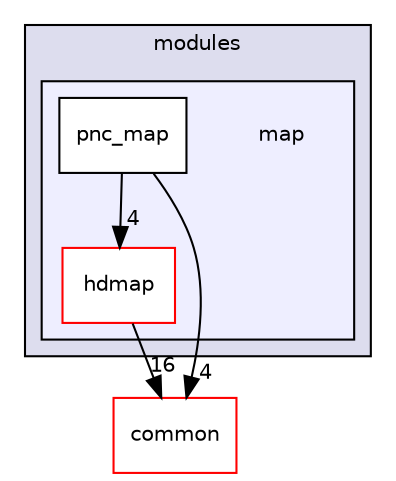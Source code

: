 digraph "modules/map" {
  compound=true
  node [ fontsize="10", fontname="Helvetica"];
  edge [ labelfontsize="10", labelfontname="Helvetica"];
  subgraph clusterdir_e05d7e2b1ecd646af5bb94391405f3b5 {
    graph [ bgcolor="#ddddee", pencolor="black", label="modules" fontname="Helvetica", fontsize="10", URL="dir_e05d7e2b1ecd646af5bb94391405f3b5.html"]
  subgraph clusterdir_bc4fbd717b8d61d0dc75a15f0986d7f7 {
    graph [ bgcolor="#eeeeff", pencolor="black", label="" URL="dir_bc4fbd717b8d61d0dc75a15f0986d7f7.html"];
    dir_bc4fbd717b8d61d0dc75a15f0986d7f7 [shape=plaintext label="map"];
    dir_0ec004f27ee8faf85b054af39a152a49 [shape=box label="hdmap" color="red" fillcolor="white" style="filled" URL="dir_0ec004f27ee8faf85b054af39a152a49.html"];
    dir_ecfad024b1ac3e22b166537d47ffb8b0 [shape=box label="pnc_map" color="black" fillcolor="white" style="filled" URL="dir_ecfad024b1ac3e22b166537d47ffb8b0.html"];
  }
  }
  dir_9a5e51f49964887903df6eed98080585 [shape=box label="common" fillcolor="white" style="filled" color="red" URL="dir_9a5e51f49964887903df6eed98080585.html"];
  dir_0ec004f27ee8faf85b054af39a152a49->dir_9a5e51f49964887903df6eed98080585 [headlabel="16", labeldistance=1.5 headhref="dir_000062_000050.html"];
  dir_ecfad024b1ac3e22b166537d47ffb8b0->dir_9a5e51f49964887903df6eed98080585 [headlabel="4", labeldistance=1.5 headhref="dir_000136_000050.html"];
  dir_ecfad024b1ac3e22b166537d47ffb8b0->dir_0ec004f27ee8faf85b054af39a152a49 [headlabel="4", labeldistance=1.5 headhref="dir_000136_000062.html"];
}
